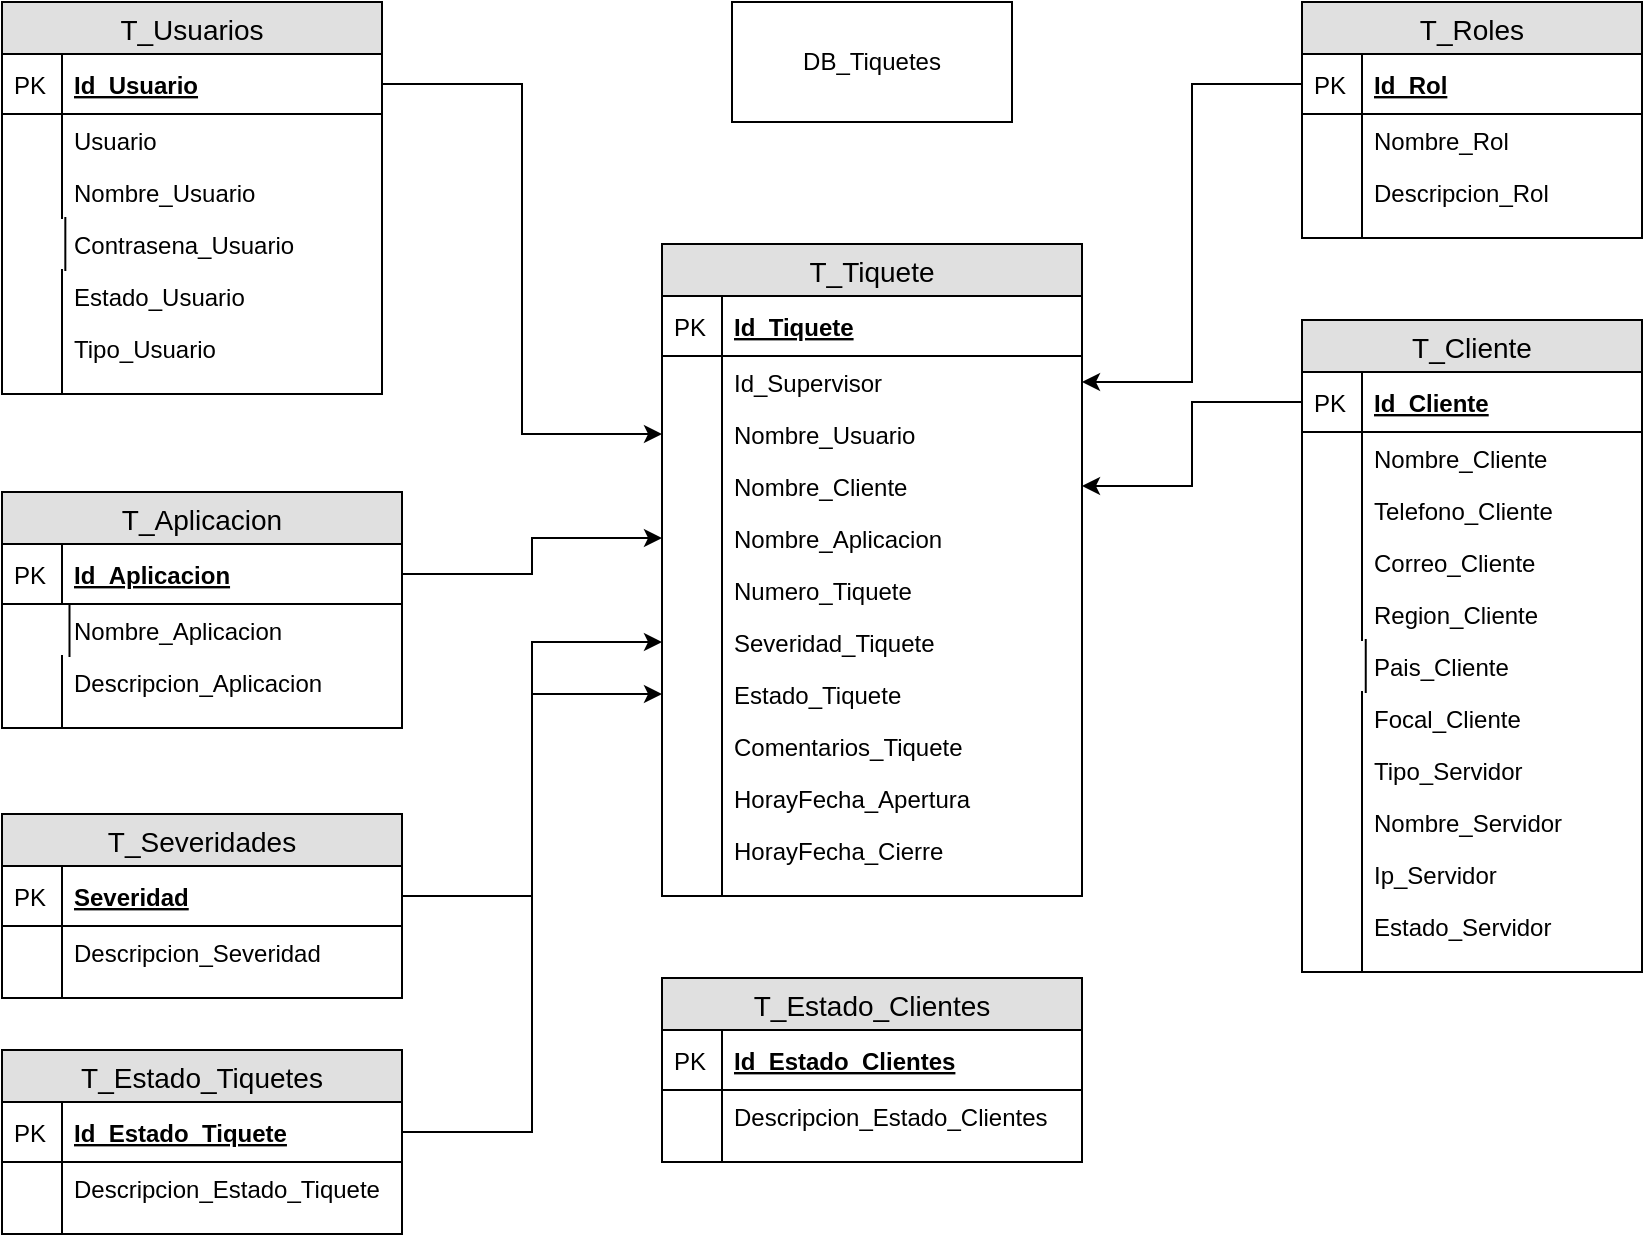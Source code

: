 <mxfile version="10.7.4"><diagram id="U1up9viPn1f1TvRATTNi" name="Page-1"><mxGraphModel dx="1394" dy="771" grid="1" gridSize="10" guides="1" tooltips="1" connect="1" arrows="1" fold="1" page="1" pageScale="1" pageWidth="850" pageHeight="1100" math="0" shadow="0"><root><mxCell id="0"/><mxCell id="1" parent="0"/><mxCell id="sTJfS5xKqbebl_1QavSF-1" value="T_Aplicacion" style="swimlane;fontStyle=0;childLayout=stackLayout;horizontal=1;startSize=26;fillColor=#e0e0e0;horizontalStack=0;resizeParent=1;resizeParentMax=0;resizeLast=0;collapsible=1;marginBottom=0;swimlaneFillColor=#ffffff;align=center;fontSize=14;" vertex="1" parent="1"><mxGeometry x="20" y="284" width="200" height="118" as="geometry"/></mxCell><mxCell id="sTJfS5xKqbebl_1QavSF-2" value="Id_Aplicacion" style="shape=partialRectangle;top=0;left=0;right=0;bottom=1;align=left;verticalAlign=middle;fillColor=none;spacingLeft=34;spacingRight=4;overflow=hidden;rotatable=0;points=[[0,0.5],[1,0.5]];portConstraint=eastwest;dropTarget=0;fontStyle=5;fontSize=12;" vertex="1" parent="sTJfS5xKqbebl_1QavSF-1"><mxGeometry y="26" width="200" height="30" as="geometry"/></mxCell><mxCell id="sTJfS5xKqbebl_1QavSF-3" value="PK" style="shape=partialRectangle;top=0;left=0;bottom=0;fillColor=none;align=left;verticalAlign=middle;spacingLeft=4;spacingRight=4;overflow=hidden;rotatable=0;points=[];portConstraint=eastwest;part=1;fontSize=12;" vertex="1" connectable="0" parent="sTJfS5xKqbebl_1QavSF-2"><mxGeometry width="30" height="30" as="geometry"/></mxCell><mxCell id="sTJfS5xKqbebl_1QavSF-4" value="Nombre_Aplicacion" style="shape=partialRectangle;top=0;left=0;right=0;bottom=0;align=left;verticalAlign=top;fillColor=none;spacingLeft=34;spacingRight=4;overflow=hidden;rotatable=0;points=[[0,0.5],[1,0.5]];portConstraint=eastwest;dropTarget=0;fontSize=12;" vertex="1" parent="sTJfS5xKqbebl_1QavSF-1"><mxGeometry y="56" width="200" height="26" as="geometry"/></mxCell><mxCell id="sTJfS5xKqbebl_1QavSF-5" value="" style="shape=partialRectangle;top=0;left=0;bottom=0;fillColor=none;align=left;verticalAlign=top;spacingLeft=4;spacingRight=4;overflow=hidden;rotatable=0;points=[];portConstraint=eastwest;part=1;fontSize=12;" vertex="1" connectable="0" parent="sTJfS5xKqbebl_1QavSF-4"><mxGeometry width="33.75" height="26" as="geometry"/></mxCell><mxCell id="sTJfS5xKqbebl_1QavSF-6" value="Descripcion_Aplicacion" style="shape=partialRectangle;top=0;left=0;right=0;bottom=0;align=left;verticalAlign=top;fillColor=none;spacingLeft=34;spacingRight=4;overflow=hidden;rotatable=0;points=[[0,0.5],[1,0.5]];portConstraint=eastwest;dropTarget=0;fontSize=12;" vertex="1" parent="sTJfS5xKqbebl_1QavSF-1"><mxGeometry y="82" width="200" height="26" as="geometry"/></mxCell><mxCell id="sTJfS5xKqbebl_1QavSF-7" value="" style="shape=partialRectangle;top=0;left=0;bottom=0;fillColor=none;align=left;verticalAlign=top;spacingLeft=4;spacingRight=4;overflow=hidden;rotatable=0;points=[];portConstraint=eastwest;part=1;fontSize=12;" vertex="1" connectable="0" parent="sTJfS5xKqbebl_1QavSF-6"><mxGeometry width="30" height="26" as="geometry"/></mxCell><mxCell id="sTJfS5xKqbebl_1QavSF-10" value="" style="shape=partialRectangle;top=0;left=0;right=0;bottom=0;align=left;verticalAlign=top;fillColor=none;spacingLeft=34;spacingRight=4;overflow=hidden;rotatable=0;points=[[0,0.5],[1,0.5]];portConstraint=eastwest;dropTarget=0;fontSize=12;" vertex="1" parent="sTJfS5xKqbebl_1QavSF-1"><mxGeometry y="108" width="200" height="10" as="geometry"/></mxCell><mxCell id="sTJfS5xKqbebl_1QavSF-11" value="" style="shape=partialRectangle;top=0;left=0;bottom=0;fillColor=none;align=left;verticalAlign=top;spacingLeft=4;spacingRight=4;overflow=hidden;rotatable=0;points=[];portConstraint=eastwest;part=1;fontSize=12;" vertex="1" connectable="0" parent="sTJfS5xKqbebl_1QavSF-10"><mxGeometry width="30" height="10" as="geometry"/></mxCell><mxCell id="sTJfS5xKqbebl_1QavSF-12" value="T_Cliente" style="swimlane;fontStyle=0;childLayout=stackLayout;horizontal=1;startSize=26;fillColor=#e0e0e0;horizontalStack=0;resizeParent=1;resizeParentMax=0;resizeLast=0;collapsible=1;marginBottom=0;swimlaneFillColor=#ffffff;align=center;fontSize=14;" vertex="1" parent="1"><mxGeometry x="670" y="198" width="170" height="326" as="geometry"/></mxCell><mxCell id="sTJfS5xKqbebl_1QavSF-13" value="Id_Cliente" style="shape=partialRectangle;top=0;left=0;right=0;bottom=1;align=left;verticalAlign=middle;fillColor=none;spacingLeft=34;spacingRight=4;overflow=hidden;rotatable=0;points=[[0,0.5],[1,0.5]];portConstraint=eastwest;dropTarget=0;fontStyle=5;fontSize=12;" vertex="1" parent="sTJfS5xKqbebl_1QavSF-12"><mxGeometry y="26" width="170" height="30" as="geometry"/></mxCell><mxCell id="sTJfS5xKqbebl_1QavSF-14" value="PK" style="shape=partialRectangle;top=0;left=0;bottom=0;fillColor=none;align=left;verticalAlign=middle;spacingLeft=4;spacingRight=4;overflow=hidden;rotatable=0;points=[];portConstraint=eastwest;part=1;fontSize=12;" vertex="1" connectable="0" parent="sTJfS5xKqbebl_1QavSF-13"><mxGeometry width="30" height="30" as="geometry"/></mxCell><mxCell id="sTJfS5xKqbebl_1QavSF-15" value="Nombre_Cliente" style="shape=partialRectangle;top=0;left=0;right=0;bottom=0;align=left;verticalAlign=top;fillColor=none;spacingLeft=34;spacingRight=4;overflow=hidden;rotatable=0;points=[[0,0.5],[1,0.5]];portConstraint=eastwest;dropTarget=0;fontSize=12;" vertex="1" parent="sTJfS5xKqbebl_1QavSF-12"><mxGeometry y="56" width="170" height="26" as="geometry"/></mxCell><mxCell id="sTJfS5xKqbebl_1QavSF-16" value="" style="shape=partialRectangle;top=0;left=0;bottom=0;fillColor=none;align=left;verticalAlign=top;spacingLeft=4;spacingRight=4;overflow=hidden;rotatable=0;points=[];portConstraint=eastwest;part=1;fontSize=12;" vertex="1" connectable="0" parent="sTJfS5xKqbebl_1QavSF-15"><mxGeometry width="30" height="26" as="geometry"/></mxCell><mxCell id="sTJfS5xKqbebl_1QavSF-17" value="Telefono_Cliente" style="shape=partialRectangle;top=0;left=0;right=0;bottom=0;align=left;verticalAlign=top;fillColor=none;spacingLeft=34;spacingRight=4;overflow=hidden;rotatable=0;points=[[0,0.5],[1,0.5]];portConstraint=eastwest;dropTarget=0;fontSize=12;" vertex="1" parent="sTJfS5xKqbebl_1QavSF-12"><mxGeometry y="82" width="170" height="26" as="geometry"/></mxCell><mxCell id="sTJfS5xKqbebl_1QavSF-18" value="" style="shape=partialRectangle;top=0;left=0;bottom=0;fillColor=none;align=left;verticalAlign=top;spacingLeft=4;spacingRight=4;overflow=hidden;rotatable=0;points=[];portConstraint=eastwest;part=1;fontSize=12;" vertex="1" connectable="0" parent="sTJfS5xKqbebl_1QavSF-17"><mxGeometry width="30" height="26" as="geometry"/></mxCell><mxCell id="sTJfS5xKqbebl_1QavSF-19" value="Correo_Cliente" style="shape=partialRectangle;top=0;left=0;right=0;bottom=0;align=left;verticalAlign=top;fillColor=none;spacingLeft=34;spacingRight=4;overflow=hidden;rotatable=0;points=[[0,0.5],[1,0.5]];portConstraint=eastwest;dropTarget=0;fontSize=12;" vertex="1" parent="sTJfS5xKqbebl_1QavSF-12"><mxGeometry y="108" width="170" height="26" as="geometry"/></mxCell><mxCell id="sTJfS5xKqbebl_1QavSF-20" value="" style="shape=partialRectangle;top=0;left=0;bottom=0;fillColor=none;align=left;verticalAlign=top;spacingLeft=4;spacingRight=4;overflow=hidden;rotatable=0;points=[];portConstraint=eastwest;part=1;fontSize=12;" vertex="1" connectable="0" parent="sTJfS5xKqbebl_1QavSF-19"><mxGeometry width="30" height="26" as="geometry"/></mxCell><mxCell id="sTJfS5xKqbebl_1QavSF-24" value="Region_Cliente" style="shape=partialRectangle;top=0;left=0;right=0;bottom=0;align=left;verticalAlign=top;fillColor=none;spacingLeft=34;spacingRight=4;overflow=hidden;rotatable=0;points=[[0,0.5],[1,0.5]];portConstraint=eastwest;dropTarget=0;fontSize=12;" vertex="1" parent="sTJfS5xKqbebl_1QavSF-12"><mxGeometry y="134" width="170" height="26" as="geometry"/></mxCell><mxCell id="sTJfS5xKqbebl_1QavSF-25" value="" style="shape=partialRectangle;top=0;left=0;bottom=0;fillColor=none;align=left;verticalAlign=top;spacingLeft=4;spacingRight=4;overflow=hidden;rotatable=0;points=[];portConstraint=eastwest;part=1;fontSize=12;" vertex="1" connectable="0" parent="sTJfS5xKqbebl_1QavSF-24"><mxGeometry width="30" height="26" as="geometry"/></mxCell><mxCell id="sTJfS5xKqbebl_1QavSF-26" value="Pais_Cliente" style="shape=partialRectangle;top=0;left=0;right=0;bottom=0;align=left;verticalAlign=top;fillColor=none;spacingLeft=34;spacingRight=4;overflow=hidden;rotatable=0;points=[[0,0.5],[1,0.5]];portConstraint=eastwest;dropTarget=0;fontSize=12;" vertex="1" parent="sTJfS5xKqbebl_1QavSF-12"><mxGeometry y="160" width="170" height="26" as="geometry"/></mxCell><mxCell id="sTJfS5xKqbebl_1QavSF-27" value="" style="shape=partialRectangle;top=0;left=0;bottom=0;fillColor=none;align=left;verticalAlign=top;spacingLeft=4;spacingRight=4;overflow=hidden;rotatable=0;points=[];portConstraint=eastwest;part=1;fontSize=12;" vertex="1" connectable="0" parent="sTJfS5xKqbebl_1QavSF-26"><mxGeometry width="31.875" height="26" as="geometry"/></mxCell><mxCell id="sTJfS5xKqbebl_1QavSF-28" value="Focal_Cliente" style="shape=partialRectangle;top=0;left=0;right=0;bottom=0;align=left;verticalAlign=top;fillColor=none;spacingLeft=34;spacingRight=4;overflow=hidden;rotatable=0;points=[[0,0.5],[1,0.5]];portConstraint=eastwest;dropTarget=0;fontSize=12;" vertex="1" parent="sTJfS5xKqbebl_1QavSF-12"><mxGeometry y="186" width="170" height="26" as="geometry"/></mxCell><mxCell id="sTJfS5xKqbebl_1QavSF-29" value="" style="shape=partialRectangle;top=0;left=0;bottom=0;fillColor=none;align=left;verticalAlign=top;spacingLeft=4;spacingRight=4;overflow=hidden;rotatable=0;points=[];portConstraint=eastwest;part=1;fontSize=12;" vertex="1" connectable="0" parent="sTJfS5xKqbebl_1QavSF-28"><mxGeometry width="30" height="26" as="geometry"/></mxCell><mxCell id="sTJfS5xKqbebl_1QavSF-30" value="Tipo_Servidor" style="shape=partialRectangle;top=0;left=0;right=0;bottom=0;align=left;verticalAlign=top;fillColor=none;spacingLeft=34;spacingRight=4;overflow=hidden;rotatable=0;points=[[0,0.5],[1,0.5]];portConstraint=eastwest;dropTarget=0;fontSize=12;" vertex="1" parent="sTJfS5xKqbebl_1QavSF-12"><mxGeometry y="212" width="170" height="26" as="geometry"/></mxCell><mxCell id="sTJfS5xKqbebl_1QavSF-31" value="" style="shape=partialRectangle;top=0;left=0;bottom=0;fillColor=none;align=left;verticalAlign=top;spacingLeft=4;spacingRight=4;overflow=hidden;rotatable=0;points=[];portConstraint=eastwest;part=1;fontSize=12;" vertex="1" connectable="0" parent="sTJfS5xKqbebl_1QavSF-30"><mxGeometry width="30" height="26" as="geometry"/></mxCell><mxCell id="sTJfS5xKqbebl_1QavSF-32" value="Nombre_Servidor" style="shape=partialRectangle;top=0;left=0;right=0;bottom=0;align=left;verticalAlign=top;fillColor=none;spacingLeft=34;spacingRight=4;overflow=hidden;rotatable=0;points=[[0,0.5],[1,0.5]];portConstraint=eastwest;dropTarget=0;fontSize=12;" vertex="1" parent="sTJfS5xKqbebl_1QavSF-12"><mxGeometry y="238" width="170" height="26" as="geometry"/></mxCell><mxCell id="sTJfS5xKqbebl_1QavSF-33" value="" style="shape=partialRectangle;top=0;left=0;bottom=0;fillColor=none;align=left;verticalAlign=top;spacingLeft=4;spacingRight=4;overflow=hidden;rotatable=0;points=[];portConstraint=eastwest;part=1;fontSize=12;" vertex="1" connectable="0" parent="sTJfS5xKqbebl_1QavSF-32"><mxGeometry width="30" height="26" as="geometry"/></mxCell><mxCell id="sTJfS5xKqbebl_1QavSF-34" value="Ip_Servidor" style="shape=partialRectangle;top=0;left=0;right=0;bottom=0;align=left;verticalAlign=top;fillColor=none;spacingLeft=34;spacingRight=4;overflow=hidden;rotatable=0;points=[[0,0.5],[1,0.5]];portConstraint=eastwest;dropTarget=0;fontSize=12;" vertex="1" parent="sTJfS5xKqbebl_1QavSF-12"><mxGeometry y="264" width="170" height="26" as="geometry"/></mxCell><mxCell id="sTJfS5xKqbebl_1QavSF-35" value="" style="shape=partialRectangle;top=0;left=0;bottom=0;fillColor=none;align=left;verticalAlign=top;spacingLeft=4;spacingRight=4;overflow=hidden;rotatable=0;points=[];portConstraint=eastwest;part=1;fontSize=12;" vertex="1" connectable="0" parent="sTJfS5xKqbebl_1QavSF-34"><mxGeometry width="30" height="26" as="geometry"/></mxCell><mxCell id="sTJfS5xKqbebl_1QavSF-36" value="Estado_Servidor" style="shape=partialRectangle;top=0;left=0;right=0;bottom=0;align=left;verticalAlign=top;fillColor=none;spacingLeft=34;spacingRight=4;overflow=hidden;rotatable=0;points=[[0,0.5],[1,0.5]];portConstraint=eastwest;dropTarget=0;fontSize=12;" vertex="1" parent="sTJfS5xKqbebl_1QavSF-12"><mxGeometry y="290" width="170" height="26" as="geometry"/></mxCell><mxCell id="sTJfS5xKqbebl_1QavSF-37" value="" style="shape=partialRectangle;top=0;left=0;bottom=0;fillColor=none;align=left;verticalAlign=top;spacingLeft=4;spacingRight=4;overflow=hidden;rotatable=0;points=[];portConstraint=eastwest;part=1;fontSize=12;" vertex="1" connectable="0" parent="sTJfS5xKqbebl_1QavSF-36"><mxGeometry width="30" height="26" as="geometry"/></mxCell><mxCell id="sTJfS5xKqbebl_1QavSF-21" value="" style="shape=partialRectangle;top=0;left=0;right=0;bottom=0;align=left;verticalAlign=top;fillColor=none;spacingLeft=34;spacingRight=4;overflow=hidden;rotatable=0;points=[[0,0.5],[1,0.5]];portConstraint=eastwest;dropTarget=0;fontSize=12;" vertex="1" parent="sTJfS5xKqbebl_1QavSF-12"><mxGeometry y="316" width="170" height="10" as="geometry"/></mxCell><mxCell id="sTJfS5xKqbebl_1QavSF-22" value="" style="shape=partialRectangle;top=0;left=0;bottom=0;fillColor=none;align=left;verticalAlign=top;spacingLeft=4;spacingRight=4;overflow=hidden;rotatable=0;points=[];portConstraint=eastwest;part=1;fontSize=12;" vertex="1" connectable="0" parent="sTJfS5xKqbebl_1QavSF-21"><mxGeometry width="30" height="10" as="geometry"/></mxCell><mxCell id="sTJfS5xKqbebl_1QavSF-38" value="T_Estado_Tiquetes" style="swimlane;fontStyle=0;childLayout=stackLayout;horizontal=1;startSize=26;fillColor=#e0e0e0;horizontalStack=0;resizeParent=1;resizeParentMax=0;resizeLast=0;collapsible=1;marginBottom=0;swimlaneFillColor=#ffffff;align=center;fontSize=14;" vertex="1" parent="1"><mxGeometry x="20" y="563" width="200" height="92" as="geometry"/></mxCell><mxCell id="sTJfS5xKqbebl_1QavSF-39" value="Id_Estado_Tiquete" style="shape=partialRectangle;top=0;left=0;right=0;bottom=1;align=left;verticalAlign=middle;fillColor=none;spacingLeft=34;spacingRight=4;overflow=hidden;rotatable=0;points=[[0,0.5],[1,0.5]];portConstraint=eastwest;dropTarget=0;fontStyle=5;fontSize=12;" vertex="1" parent="sTJfS5xKqbebl_1QavSF-38"><mxGeometry y="26" width="200" height="30" as="geometry"/></mxCell><mxCell id="sTJfS5xKqbebl_1QavSF-40" value="PK" style="shape=partialRectangle;top=0;left=0;bottom=0;fillColor=none;align=left;verticalAlign=middle;spacingLeft=4;spacingRight=4;overflow=hidden;rotatable=0;points=[];portConstraint=eastwest;part=1;fontSize=12;" vertex="1" connectable="0" parent="sTJfS5xKqbebl_1QavSF-39"><mxGeometry width="30" height="30" as="geometry"/></mxCell><mxCell id="sTJfS5xKqbebl_1QavSF-41" value="Descripcion_Estado_Tiquete" style="shape=partialRectangle;top=0;left=0;right=0;bottom=0;align=left;verticalAlign=top;fillColor=none;spacingLeft=34;spacingRight=4;overflow=hidden;rotatable=0;points=[[0,0.5],[1,0.5]];portConstraint=eastwest;dropTarget=0;fontSize=12;" vertex="1" parent="sTJfS5xKqbebl_1QavSF-38"><mxGeometry y="56" width="200" height="26" as="geometry"/></mxCell><mxCell id="sTJfS5xKqbebl_1QavSF-42" value="" style="shape=partialRectangle;top=0;left=0;bottom=0;fillColor=none;align=left;verticalAlign=top;spacingLeft=4;spacingRight=4;overflow=hidden;rotatable=0;points=[];portConstraint=eastwest;part=1;fontSize=12;" vertex="1" connectable="0" parent="sTJfS5xKqbebl_1QavSF-41"><mxGeometry width="30" height="26" as="geometry"/></mxCell><mxCell id="sTJfS5xKqbebl_1QavSF-47" value="" style="shape=partialRectangle;top=0;left=0;right=0;bottom=0;align=left;verticalAlign=top;fillColor=none;spacingLeft=34;spacingRight=4;overflow=hidden;rotatable=0;points=[[0,0.5],[1,0.5]];portConstraint=eastwest;dropTarget=0;fontSize=12;" vertex="1" parent="sTJfS5xKqbebl_1QavSF-38"><mxGeometry y="82" width="200" height="10" as="geometry"/></mxCell><mxCell id="sTJfS5xKqbebl_1QavSF-48" value="" style="shape=partialRectangle;top=0;left=0;bottom=0;fillColor=none;align=left;verticalAlign=top;spacingLeft=4;spacingRight=4;overflow=hidden;rotatable=0;points=[];portConstraint=eastwest;part=1;fontSize=12;" vertex="1" connectable="0" parent="sTJfS5xKqbebl_1QavSF-47"><mxGeometry width="30" height="10" as="geometry"/></mxCell><mxCell id="sTJfS5xKqbebl_1QavSF-49" value="T_Estado_Clientes" style="swimlane;fontStyle=0;childLayout=stackLayout;horizontal=1;startSize=26;fillColor=#e0e0e0;horizontalStack=0;resizeParent=1;resizeParentMax=0;resizeLast=0;collapsible=1;marginBottom=0;swimlaneFillColor=#ffffff;align=center;fontSize=14;" vertex="1" parent="1"><mxGeometry x="350" y="527" width="210" height="92" as="geometry"/></mxCell><mxCell id="sTJfS5xKqbebl_1QavSF-50" value="Id_Estado_Clientes" style="shape=partialRectangle;top=0;left=0;right=0;bottom=1;align=left;verticalAlign=middle;fillColor=none;spacingLeft=34;spacingRight=4;overflow=hidden;rotatable=0;points=[[0,0.5],[1,0.5]];portConstraint=eastwest;dropTarget=0;fontStyle=5;fontSize=12;" vertex="1" parent="sTJfS5xKqbebl_1QavSF-49"><mxGeometry y="26" width="210" height="30" as="geometry"/></mxCell><mxCell id="sTJfS5xKqbebl_1QavSF-51" value="PK" style="shape=partialRectangle;top=0;left=0;bottom=0;fillColor=none;align=left;verticalAlign=middle;spacingLeft=4;spacingRight=4;overflow=hidden;rotatable=0;points=[];portConstraint=eastwest;part=1;fontSize=12;" vertex="1" connectable="0" parent="sTJfS5xKqbebl_1QavSF-50"><mxGeometry width="30" height="30" as="geometry"/></mxCell><mxCell id="sTJfS5xKqbebl_1QavSF-52" value="Descripcion_Estado_Clientes" style="shape=partialRectangle;top=0;left=0;right=0;bottom=0;align=left;verticalAlign=top;fillColor=none;spacingLeft=34;spacingRight=4;overflow=hidden;rotatable=0;points=[[0,0.5],[1,0.5]];portConstraint=eastwest;dropTarget=0;fontSize=12;" vertex="1" parent="sTJfS5xKqbebl_1QavSF-49"><mxGeometry y="56" width="210" height="26" as="geometry"/></mxCell><mxCell id="sTJfS5xKqbebl_1QavSF-53" value="" style="shape=partialRectangle;top=0;left=0;bottom=0;fillColor=none;align=left;verticalAlign=top;spacingLeft=4;spacingRight=4;overflow=hidden;rotatable=0;points=[];portConstraint=eastwest;part=1;fontSize=12;" vertex="1" connectable="0" parent="sTJfS5xKqbebl_1QavSF-52"><mxGeometry width="30" height="26" as="geometry"/></mxCell><mxCell id="sTJfS5xKqbebl_1QavSF-58" value="" style="shape=partialRectangle;top=0;left=0;right=0;bottom=0;align=left;verticalAlign=top;fillColor=none;spacingLeft=34;spacingRight=4;overflow=hidden;rotatable=0;points=[[0,0.5],[1,0.5]];portConstraint=eastwest;dropTarget=0;fontSize=12;" vertex="1" parent="sTJfS5xKqbebl_1QavSF-49"><mxGeometry y="82" width="210" height="10" as="geometry"/></mxCell><mxCell id="sTJfS5xKqbebl_1QavSF-59" value="" style="shape=partialRectangle;top=0;left=0;bottom=0;fillColor=none;align=left;verticalAlign=top;spacingLeft=4;spacingRight=4;overflow=hidden;rotatable=0;points=[];portConstraint=eastwest;part=1;fontSize=12;" vertex="1" connectable="0" parent="sTJfS5xKqbebl_1QavSF-58"><mxGeometry width="30" height="10" as="geometry"/></mxCell><mxCell id="sTJfS5xKqbebl_1QavSF-60" value="T_Roles" style="swimlane;fontStyle=0;childLayout=stackLayout;horizontal=1;startSize=26;fillColor=#e0e0e0;horizontalStack=0;resizeParent=1;resizeParentMax=0;resizeLast=0;collapsible=1;marginBottom=0;swimlaneFillColor=#ffffff;align=center;fontSize=14;" vertex="1" parent="1"><mxGeometry x="670" y="39" width="170" height="118" as="geometry"/></mxCell><mxCell id="sTJfS5xKqbebl_1QavSF-61" value="Id_Rol" style="shape=partialRectangle;top=0;left=0;right=0;bottom=1;align=left;verticalAlign=middle;fillColor=none;spacingLeft=34;spacingRight=4;overflow=hidden;rotatable=0;points=[[0,0.5],[1,0.5]];portConstraint=eastwest;dropTarget=0;fontStyle=5;fontSize=12;" vertex="1" parent="sTJfS5xKqbebl_1QavSF-60"><mxGeometry y="26" width="170" height="30" as="geometry"/></mxCell><mxCell id="sTJfS5xKqbebl_1QavSF-62" value="PK" style="shape=partialRectangle;top=0;left=0;bottom=0;fillColor=none;align=left;verticalAlign=middle;spacingLeft=4;spacingRight=4;overflow=hidden;rotatable=0;points=[];portConstraint=eastwest;part=1;fontSize=12;" vertex="1" connectable="0" parent="sTJfS5xKqbebl_1QavSF-61"><mxGeometry width="30" height="30" as="geometry"/></mxCell><mxCell id="sTJfS5xKqbebl_1QavSF-63" value="Nombre_Rol" style="shape=partialRectangle;top=0;left=0;right=0;bottom=0;align=left;verticalAlign=top;fillColor=none;spacingLeft=34;spacingRight=4;overflow=hidden;rotatable=0;points=[[0,0.5],[1,0.5]];portConstraint=eastwest;dropTarget=0;fontSize=12;" vertex="1" parent="sTJfS5xKqbebl_1QavSF-60"><mxGeometry y="56" width="170" height="26" as="geometry"/></mxCell><mxCell id="sTJfS5xKqbebl_1QavSF-64" value="" style="shape=partialRectangle;top=0;left=0;bottom=0;fillColor=none;align=left;verticalAlign=top;spacingLeft=4;spacingRight=4;overflow=hidden;rotatable=0;points=[];portConstraint=eastwest;part=1;fontSize=12;" vertex="1" connectable="0" parent="sTJfS5xKqbebl_1QavSF-63"><mxGeometry width="30" height="26" as="geometry"/></mxCell><mxCell id="sTJfS5xKqbebl_1QavSF-65" value="Descripcion_Rol" style="shape=partialRectangle;top=0;left=0;right=0;bottom=0;align=left;verticalAlign=top;fillColor=none;spacingLeft=34;spacingRight=4;overflow=hidden;rotatable=0;points=[[0,0.5],[1,0.5]];portConstraint=eastwest;dropTarget=0;fontSize=12;" vertex="1" parent="sTJfS5xKqbebl_1QavSF-60"><mxGeometry y="82" width="170" height="26" as="geometry"/></mxCell><mxCell id="sTJfS5xKqbebl_1QavSF-66" value="" style="shape=partialRectangle;top=0;left=0;bottom=0;fillColor=none;align=left;verticalAlign=top;spacingLeft=4;spacingRight=4;overflow=hidden;rotatable=0;points=[];portConstraint=eastwest;part=1;fontSize=12;" vertex="1" connectable="0" parent="sTJfS5xKqbebl_1QavSF-65"><mxGeometry width="30" height="26" as="geometry"/></mxCell><mxCell id="sTJfS5xKqbebl_1QavSF-69" value="" style="shape=partialRectangle;top=0;left=0;right=0;bottom=0;align=left;verticalAlign=top;fillColor=none;spacingLeft=34;spacingRight=4;overflow=hidden;rotatable=0;points=[[0,0.5],[1,0.5]];portConstraint=eastwest;dropTarget=0;fontSize=12;" vertex="1" parent="sTJfS5xKqbebl_1QavSF-60"><mxGeometry y="108" width="170" height="10" as="geometry"/></mxCell><mxCell id="sTJfS5xKqbebl_1QavSF-70" value="" style="shape=partialRectangle;top=0;left=0;bottom=0;fillColor=none;align=left;verticalAlign=top;spacingLeft=4;spacingRight=4;overflow=hidden;rotatable=0;points=[];portConstraint=eastwest;part=1;fontSize=12;" vertex="1" connectable="0" parent="sTJfS5xKqbebl_1QavSF-69"><mxGeometry width="30" height="10" as="geometry"/></mxCell><mxCell id="sTJfS5xKqbebl_1QavSF-71" value="T_Severidades" style="swimlane;fontStyle=0;childLayout=stackLayout;horizontal=1;startSize=26;fillColor=#e0e0e0;horizontalStack=0;resizeParent=1;resizeParentMax=0;resizeLast=0;collapsible=1;marginBottom=0;swimlaneFillColor=#ffffff;align=center;fontSize=14;" vertex="1" parent="1"><mxGeometry x="20" y="445" width="200" height="92" as="geometry"/></mxCell><mxCell id="sTJfS5xKqbebl_1QavSF-72" value="Severidad" style="shape=partialRectangle;top=0;left=0;right=0;bottom=1;align=left;verticalAlign=middle;fillColor=none;spacingLeft=34;spacingRight=4;overflow=hidden;rotatable=0;points=[[0,0.5],[1,0.5]];portConstraint=eastwest;dropTarget=0;fontStyle=5;fontSize=12;" vertex="1" parent="sTJfS5xKqbebl_1QavSF-71"><mxGeometry y="26" width="200" height="30" as="geometry"/></mxCell><mxCell id="sTJfS5xKqbebl_1QavSF-73" value="PK" style="shape=partialRectangle;top=0;left=0;bottom=0;fillColor=none;align=left;verticalAlign=middle;spacingLeft=4;spacingRight=4;overflow=hidden;rotatable=0;points=[];portConstraint=eastwest;part=1;fontSize=12;" vertex="1" connectable="0" parent="sTJfS5xKqbebl_1QavSF-72"><mxGeometry width="30" height="30" as="geometry"/></mxCell><mxCell id="sTJfS5xKqbebl_1QavSF-74" value="Descripcion_Severidad" style="shape=partialRectangle;top=0;left=0;right=0;bottom=0;align=left;verticalAlign=top;fillColor=none;spacingLeft=34;spacingRight=4;overflow=hidden;rotatable=0;points=[[0,0.5],[1,0.5]];portConstraint=eastwest;dropTarget=0;fontSize=12;" vertex="1" parent="sTJfS5xKqbebl_1QavSF-71"><mxGeometry y="56" width="200" height="26" as="geometry"/></mxCell><mxCell id="sTJfS5xKqbebl_1QavSF-75" value="" style="shape=partialRectangle;top=0;left=0;bottom=0;fillColor=none;align=left;verticalAlign=top;spacingLeft=4;spacingRight=4;overflow=hidden;rotatable=0;points=[];portConstraint=eastwest;part=1;fontSize=12;" vertex="1" connectable="0" parent="sTJfS5xKqbebl_1QavSF-74"><mxGeometry width="30" height="26" as="geometry"/></mxCell><mxCell id="sTJfS5xKqbebl_1QavSF-80" value="" style="shape=partialRectangle;top=0;left=0;right=0;bottom=0;align=left;verticalAlign=top;fillColor=none;spacingLeft=34;spacingRight=4;overflow=hidden;rotatable=0;points=[[0,0.5],[1,0.5]];portConstraint=eastwest;dropTarget=0;fontSize=12;" vertex="1" parent="sTJfS5xKqbebl_1QavSF-71"><mxGeometry y="82" width="200" height="10" as="geometry"/></mxCell><mxCell id="sTJfS5xKqbebl_1QavSF-81" value="" style="shape=partialRectangle;top=0;left=0;bottom=0;fillColor=none;align=left;verticalAlign=top;spacingLeft=4;spacingRight=4;overflow=hidden;rotatable=0;points=[];portConstraint=eastwest;part=1;fontSize=12;" vertex="1" connectable="0" parent="sTJfS5xKqbebl_1QavSF-80"><mxGeometry width="30" height="10" as="geometry"/></mxCell><mxCell id="sTJfS5xKqbebl_1QavSF-82" value="T_Usuarios" style="swimlane;fontStyle=0;childLayout=stackLayout;horizontal=1;startSize=26;fillColor=#e0e0e0;horizontalStack=0;resizeParent=1;resizeParentMax=0;resizeLast=0;collapsible=1;marginBottom=0;swimlaneFillColor=#ffffff;align=center;fontSize=14;" vertex="1" parent="1"><mxGeometry x="20" y="39" width="190" height="196" as="geometry"/></mxCell><mxCell id="sTJfS5xKqbebl_1QavSF-83" value="Id_Usuario" style="shape=partialRectangle;top=0;left=0;right=0;bottom=1;align=left;verticalAlign=middle;fillColor=none;spacingLeft=34;spacingRight=4;overflow=hidden;rotatable=0;points=[[0,0.5],[1,0.5]];portConstraint=eastwest;dropTarget=0;fontStyle=5;fontSize=12;" vertex="1" parent="sTJfS5xKqbebl_1QavSF-82"><mxGeometry y="26" width="190" height="30" as="geometry"/></mxCell><mxCell id="sTJfS5xKqbebl_1QavSF-84" value="PK" style="shape=partialRectangle;top=0;left=0;bottom=0;fillColor=none;align=left;verticalAlign=middle;spacingLeft=4;spacingRight=4;overflow=hidden;rotatable=0;points=[];portConstraint=eastwest;part=1;fontSize=12;" vertex="1" connectable="0" parent="sTJfS5xKqbebl_1QavSF-83"><mxGeometry width="30" height="30" as="geometry"/></mxCell><mxCell id="sTJfS5xKqbebl_1QavSF-85" value="Usuario" style="shape=partialRectangle;top=0;left=0;right=0;bottom=0;align=left;verticalAlign=top;fillColor=none;spacingLeft=34;spacingRight=4;overflow=hidden;rotatable=0;points=[[0,0.5],[1,0.5]];portConstraint=eastwest;dropTarget=0;fontSize=12;" vertex="1" parent="sTJfS5xKqbebl_1QavSF-82"><mxGeometry y="56" width="190" height="26" as="geometry"/></mxCell><mxCell id="sTJfS5xKqbebl_1QavSF-86" value="" style="shape=partialRectangle;top=0;left=0;bottom=0;fillColor=none;align=left;verticalAlign=top;spacingLeft=4;spacingRight=4;overflow=hidden;rotatable=0;points=[];portConstraint=eastwest;part=1;fontSize=12;" vertex="1" connectable="0" parent="sTJfS5xKqbebl_1QavSF-85"><mxGeometry width="30" height="26" as="geometry"/></mxCell><mxCell id="sTJfS5xKqbebl_1QavSF-87" value="Nombre_Usuario" style="shape=partialRectangle;top=0;left=0;right=0;bottom=0;align=left;verticalAlign=top;fillColor=none;spacingLeft=34;spacingRight=4;overflow=hidden;rotatable=0;points=[[0,0.5],[1,0.5]];portConstraint=eastwest;dropTarget=0;fontSize=12;" vertex="1" parent="sTJfS5xKqbebl_1QavSF-82"><mxGeometry y="82" width="190" height="26" as="geometry"/></mxCell><mxCell id="sTJfS5xKqbebl_1QavSF-88" value="" style="shape=partialRectangle;top=0;left=0;bottom=0;fillColor=none;align=left;verticalAlign=top;spacingLeft=4;spacingRight=4;overflow=hidden;rotatable=0;points=[];portConstraint=eastwest;part=1;fontSize=12;" vertex="1" connectable="0" parent="sTJfS5xKqbebl_1QavSF-87"><mxGeometry width="30" height="26" as="geometry"/></mxCell><mxCell id="sTJfS5xKqbebl_1QavSF-89" value="Contrasena_Usuario" style="shape=partialRectangle;top=0;left=0;right=0;bottom=0;align=left;verticalAlign=top;fillColor=none;spacingLeft=34;spacingRight=4;overflow=hidden;rotatable=0;points=[[0,0.5],[1,0.5]];portConstraint=eastwest;dropTarget=0;fontSize=12;" vertex="1" parent="sTJfS5xKqbebl_1QavSF-82"><mxGeometry y="108" width="190" height="26" as="geometry"/></mxCell><mxCell id="sTJfS5xKqbebl_1QavSF-90" value="" style="shape=partialRectangle;top=0;left=0;bottom=0;fillColor=none;align=left;verticalAlign=top;spacingLeft=4;spacingRight=4;overflow=hidden;rotatable=0;points=[];portConstraint=eastwest;part=1;fontSize=12;" vertex="1" connectable="0" parent="sTJfS5xKqbebl_1QavSF-89"><mxGeometry width="31.667" height="26" as="geometry"/></mxCell><mxCell id="sTJfS5xKqbebl_1QavSF-93" value="Estado_Usuario" style="shape=partialRectangle;top=0;left=0;right=0;bottom=0;align=left;verticalAlign=top;fillColor=none;spacingLeft=34;spacingRight=4;overflow=hidden;rotatable=0;points=[[0,0.5],[1,0.5]];portConstraint=eastwest;dropTarget=0;fontSize=12;" vertex="1" parent="sTJfS5xKqbebl_1QavSF-82"><mxGeometry y="134" width="190" height="26" as="geometry"/></mxCell><mxCell id="sTJfS5xKqbebl_1QavSF-94" value="" style="shape=partialRectangle;top=0;left=0;bottom=0;fillColor=none;align=left;verticalAlign=top;spacingLeft=4;spacingRight=4;overflow=hidden;rotatable=0;points=[];portConstraint=eastwest;part=1;fontSize=12;" vertex="1" connectable="0" parent="sTJfS5xKqbebl_1QavSF-93"><mxGeometry width="30" height="26" as="geometry"/></mxCell><mxCell id="sTJfS5xKqbebl_1QavSF-95" value="Tipo_Usuario" style="shape=partialRectangle;top=0;left=0;right=0;bottom=0;align=left;verticalAlign=top;fillColor=none;spacingLeft=34;spacingRight=4;overflow=hidden;rotatable=0;points=[[0,0.5],[1,0.5]];portConstraint=eastwest;dropTarget=0;fontSize=12;" vertex="1" parent="sTJfS5xKqbebl_1QavSF-82"><mxGeometry y="160" width="190" height="26" as="geometry"/></mxCell><mxCell id="sTJfS5xKqbebl_1QavSF-96" value="" style="shape=partialRectangle;top=0;left=0;bottom=0;fillColor=none;align=left;verticalAlign=top;spacingLeft=4;spacingRight=4;overflow=hidden;rotatable=0;points=[];portConstraint=eastwest;part=1;fontSize=12;" vertex="1" connectable="0" parent="sTJfS5xKqbebl_1QavSF-95"><mxGeometry width="30" height="26" as="geometry"/></mxCell><mxCell id="sTJfS5xKqbebl_1QavSF-91" value="" style="shape=partialRectangle;top=0;left=0;right=0;bottom=0;align=left;verticalAlign=top;fillColor=none;spacingLeft=34;spacingRight=4;overflow=hidden;rotatable=0;points=[[0,0.5],[1,0.5]];portConstraint=eastwest;dropTarget=0;fontSize=12;" vertex="1" parent="sTJfS5xKqbebl_1QavSF-82"><mxGeometry y="186" width="190" height="10" as="geometry"/></mxCell><mxCell id="sTJfS5xKqbebl_1QavSF-92" value="" style="shape=partialRectangle;top=0;left=0;bottom=0;fillColor=none;align=left;verticalAlign=top;spacingLeft=4;spacingRight=4;overflow=hidden;rotatable=0;points=[];portConstraint=eastwest;part=1;fontSize=12;" vertex="1" connectable="0" parent="sTJfS5xKqbebl_1QavSF-91"><mxGeometry width="30" height="10" as="geometry"/></mxCell><mxCell id="sTJfS5xKqbebl_1QavSF-97" value="T_Tiquete" style="swimlane;fontStyle=0;childLayout=stackLayout;horizontal=1;startSize=26;fillColor=#e0e0e0;horizontalStack=0;resizeParent=1;resizeParentMax=0;resizeLast=0;collapsible=1;marginBottom=0;swimlaneFillColor=#ffffff;align=center;fontSize=14;" vertex="1" parent="1"><mxGeometry x="350" y="160" width="210" height="326" as="geometry"/></mxCell><mxCell id="sTJfS5xKqbebl_1QavSF-98" value="Id_Tiquete" style="shape=partialRectangle;top=0;left=0;right=0;bottom=1;align=left;verticalAlign=middle;fillColor=none;spacingLeft=34;spacingRight=4;overflow=hidden;rotatable=0;points=[[0,0.5],[1,0.5]];portConstraint=eastwest;dropTarget=0;fontStyle=5;fontSize=12;" vertex="1" parent="sTJfS5xKqbebl_1QavSF-97"><mxGeometry y="26" width="210" height="30" as="geometry"/></mxCell><mxCell id="sTJfS5xKqbebl_1QavSF-99" value="PK" style="shape=partialRectangle;top=0;left=0;bottom=0;fillColor=none;align=left;verticalAlign=middle;spacingLeft=4;spacingRight=4;overflow=hidden;rotatable=0;points=[];portConstraint=eastwest;part=1;fontSize=12;" vertex="1" connectable="0" parent="sTJfS5xKqbebl_1QavSF-98"><mxGeometry width="30" height="30" as="geometry"/></mxCell><mxCell id="sTJfS5xKqbebl_1QavSF-100" value="Id_Supervisor" style="shape=partialRectangle;top=0;left=0;right=0;bottom=0;align=left;verticalAlign=top;fillColor=none;spacingLeft=34;spacingRight=4;overflow=hidden;rotatable=0;points=[[0,0.5],[1,0.5]];portConstraint=eastwest;dropTarget=0;fontSize=12;" vertex="1" parent="sTJfS5xKqbebl_1QavSF-97"><mxGeometry y="56" width="210" height="26" as="geometry"/></mxCell><mxCell id="sTJfS5xKqbebl_1QavSF-101" value="" style="shape=partialRectangle;top=0;left=0;bottom=0;fillColor=none;align=left;verticalAlign=top;spacingLeft=4;spacingRight=4;overflow=hidden;rotatable=0;points=[];portConstraint=eastwest;part=1;fontSize=12;" vertex="1" connectable="0" parent="sTJfS5xKqbebl_1QavSF-100"><mxGeometry width="30" height="26" as="geometry"/></mxCell><mxCell id="sTJfS5xKqbebl_1QavSF-102" value="Nombre_Usuario" style="shape=partialRectangle;top=0;left=0;right=0;bottom=0;align=left;verticalAlign=top;fillColor=none;spacingLeft=34;spacingRight=4;overflow=hidden;rotatable=0;points=[[0,0.5],[1,0.5]];portConstraint=eastwest;dropTarget=0;fontSize=12;" vertex="1" parent="sTJfS5xKqbebl_1QavSF-97"><mxGeometry y="82" width="210" height="26" as="geometry"/></mxCell><mxCell id="sTJfS5xKqbebl_1QavSF-103" value="" style="shape=partialRectangle;top=0;left=0;bottom=0;fillColor=none;align=left;verticalAlign=top;spacingLeft=4;spacingRight=4;overflow=hidden;rotatable=0;points=[];portConstraint=eastwest;part=1;fontSize=12;" vertex="1" connectable="0" parent="sTJfS5xKqbebl_1QavSF-102"><mxGeometry width="30" height="26" as="geometry"/></mxCell><mxCell id="sTJfS5xKqbebl_1QavSF-104" value="Nombre_Cliente" style="shape=partialRectangle;top=0;left=0;right=0;bottom=0;align=left;verticalAlign=top;fillColor=none;spacingLeft=34;spacingRight=4;overflow=hidden;rotatable=0;points=[[0,0.5],[1,0.5]];portConstraint=eastwest;dropTarget=0;fontSize=12;" vertex="1" parent="sTJfS5xKqbebl_1QavSF-97"><mxGeometry y="108" width="210" height="26" as="geometry"/></mxCell><mxCell id="sTJfS5xKqbebl_1QavSF-105" value="" style="shape=partialRectangle;top=0;left=0;bottom=0;fillColor=none;align=left;verticalAlign=top;spacingLeft=4;spacingRight=4;overflow=hidden;rotatable=0;points=[];portConstraint=eastwest;part=1;fontSize=12;" vertex="1" connectable="0" parent="sTJfS5xKqbebl_1QavSF-104"><mxGeometry width="30" height="26" as="geometry"/></mxCell><mxCell id="sTJfS5xKqbebl_1QavSF-108" value="Nombre_Aplicacion" style="shape=partialRectangle;top=0;left=0;right=0;bottom=0;align=left;verticalAlign=top;fillColor=none;spacingLeft=34;spacingRight=4;overflow=hidden;rotatable=0;points=[[0,0.5],[1,0.5]];portConstraint=eastwest;dropTarget=0;fontSize=12;" vertex="1" parent="sTJfS5xKqbebl_1QavSF-97"><mxGeometry y="134" width="210" height="26" as="geometry"/></mxCell><mxCell id="sTJfS5xKqbebl_1QavSF-109" value="" style="shape=partialRectangle;top=0;left=0;bottom=0;fillColor=none;align=left;verticalAlign=top;spacingLeft=4;spacingRight=4;overflow=hidden;rotatable=0;points=[];portConstraint=eastwest;part=1;fontSize=12;" vertex="1" connectable="0" parent="sTJfS5xKqbebl_1QavSF-108"><mxGeometry width="30" height="26" as="geometry"/></mxCell><mxCell id="sTJfS5xKqbebl_1QavSF-110" value="Numero_Tiquete" style="shape=partialRectangle;top=0;left=0;right=0;bottom=0;align=left;verticalAlign=top;fillColor=none;spacingLeft=34;spacingRight=4;overflow=hidden;rotatable=0;points=[[0,0.5],[1,0.5]];portConstraint=eastwest;dropTarget=0;fontSize=12;" vertex="1" parent="sTJfS5xKqbebl_1QavSF-97"><mxGeometry y="160" width="210" height="26" as="geometry"/></mxCell><mxCell id="sTJfS5xKqbebl_1QavSF-111" value="" style="shape=partialRectangle;top=0;left=0;bottom=0;fillColor=none;align=left;verticalAlign=top;spacingLeft=4;spacingRight=4;overflow=hidden;rotatable=0;points=[];portConstraint=eastwest;part=1;fontSize=12;" vertex="1" connectable="0" parent="sTJfS5xKqbebl_1QavSF-110"><mxGeometry width="30" height="26" as="geometry"/></mxCell><mxCell id="sTJfS5xKqbebl_1QavSF-112" value="Severidad_Tiquete" style="shape=partialRectangle;top=0;left=0;right=0;bottom=0;align=left;verticalAlign=top;fillColor=none;spacingLeft=34;spacingRight=4;overflow=hidden;rotatable=0;points=[[0,0.5],[1,0.5]];portConstraint=eastwest;dropTarget=0;fontSize=12;" vertex="1" parent="sTJfS5xKqbebl_1QavSF-97"><mxGeometry y="186" width="210" height="26" as="geometry"/></mxCell><mxCell id="sTJfS5xKqbebl_1QavSF-113" value="" style="shape=partialRectangle;top=0;left=0;bottom=0;fillColor=none;align=left;verticalAlign=top;spacingLeft=4;spacingRight=4;overflow=hidden;rotatable=0;points=[];portConstraint=eastwest;part=1;fontSize=12;" vertex="1" connectable="0" parent="sTJfS5xKqbebl_1QavSF-112"><mxGeometry width="30" height="26" as="geometry"/></mxCell><mxCell id="sTJfS5xKqbebl_1QavSF-118" value="Estado_Tiquete" style="shape=partialRectangle;top=0;left=0;right=0;bottom=0;align=left;verticalAlign=top;fillColor=none;spacingLeft=34;spacingRight=4;overflow=hidden;rotatable=0;points=[[0,0.5],[1,0.5]];portConstraint=eastwest;dropTarget=0;fontSize=12;" vertex="1" parent="sTJfS5xKqbebl_1QavSF-97"><mxGeometry y="212" width="210" height="26" as="geometry"/></mxCell><mxCell id="sTJfS5xKqbebl_1QavSF-119" value="" style="shape=partialRectangle;top=0;left=0;bottom=0;fillColor=none;align=left;verticalAlign=top;spacingLeft=4;spacingRight=4;overflow=hidden;rotatable=0;points=[];portConstraint=eastwest;part=1;fontSize=12;" vertex="1" connectable="0" parent="sTJfS5xKqbebl_1QavSF-118"><mxGeometry width="30" height="26" as="geometry"/></mxCell><mxCell id="sTJfS5xKqbebl_1QavSF-114" value="Comentarios_Tiquete" style="shape=partialRectangle;top=0;left=0;right=0;bottom=0;align=left;verticalAlign=top;fillColor=none;spacingLeft=34;spacingRight=4;overflow=hidden;rotatable=0;points=[[0,0.5],[1,0.5]];portConstraint=eastwest;dropTarget=0;fontSize=12;" vertex="1" parent="sTJfS5xKqbebl_1QavSF-97"><mxGeometry y="238" width="210" height="26" as="geometry"/></mxCell><mxCell id="sTJfS5xKqbebl_1QavSF-115" value="" style="shape=partialRectangle;top=0;left=0;bottom=0;fillColor=none;align=left;verticalAlign=top;spacingLeft=4;spacingRight=4;overflow=hidden;rotatable=0;points=[];portConstraint=eastwest;part=1;fontSize=12;" vertex="1" connectable="0" parent="sTJfS5xKqbebl_1QavSF-114"><mxGeometry width="30" height="26" as="geometry"/></mxCell><mxCell id="sTJfS5xKqbebl_1QavSF-120" value="HorayFecha_Apertura" style="shape=partialRectangle;top=0;left=0;right=0;bottom=0;align=left;verticalAlign=top;fillColor=none;spacingLeft=34;spacingRight=4;overflow=hidden;rotatable=0;points=[[0,0.5],[1,0.5]];portConstraint=eastwest;dropTarget=0;fontSize=12;" vertex="1" parent="sTJfS5xKqbebl_1QavSF-97"><mxGeometry y="264" width="210" height="26" as="geometry"/></mxCell><mxCell id="sTJfS5xKqbebl_1QavSF-121" value="" style="shape=partialRectangle;top=0;left=0;bottom=0;fillColor=none;align=left;verticalAlign=top;spacingLeft=4;spacingRight=4;overflow=hidden;rotatable=0;points=[];portConstraint=eastwest;part=1;fontSize=12;" vertex="1" connectable="0" parent="sTJfS5xKqbebl_1QavSF-120"><mxGeometry width="30" height="26" as="geometry"/></mxCell><mxCell id="sTJfS5xKqbebl_1QavSF-116" value="HorayFecha_Cierre" style="shape=partialRectangle;top=0;left=0;right=0;bottom=0;align=left;verticalAlign=top;fillColor=none;spacingLeft=34;spacingRight=4;overflow=hidden;rotatable=0;points=[[0,0.5],[1,0.5]];portConstraint=eastwest;dropTarget=0;fontSize=12;" vertex="1" parent="sTJfS5xKqbebl_1QavSF-97"><mxGeometry y="290" width="210" height="26" as="geometry"/></mxCell><mxCell id="sTJfS5xKqbebl_1QavSF-117" value="" style="shape=partialRectangle;top=0;left=0;bottom=0;fillColor=none;align=left;verticalAlign=top;spacingLeft=4;spacingRight=4;overflow=hidden;rotatable=0;points=[];portConstraint=eastwest;part=1;fontSize=12;" vertex="1" connectable="0" parent="sTJfS5xKqbebl_1QavSF-116"><mxGeometry width="30" height="26" as="geometry"/></mxCell><mxCell id="sTJfS5xKqbebl_1QavSF-106" value="" style="shape=partialRectangle;top=0;left=0;right=0;bottom=0;align=left;verticalAlign=top;fillColor=none;spacingLeft=34;spacingRight=4;overflow=hidden;rotatable=0;points=[[0,0.5],[1,0.5]];portConstraint=eastwest;dropTarget=0;fontSize=12;" vertex="1" parent="sTJfS5xKqbebl_1QavSF-97"><mxGeometry y="316" width="210" height="10" as="geometry"/></mxCell><mxCell id="sTJfS5xKqbebl_1QavSF-107" value="" style="shape=partialRectangle;top=0;left=0;bottom=0;fillColor=none;align=left;verticalAlign=top;spacingLeft=4;spacingRight=4;overflow=hidden;rotatable=0;points=[];portConstraint=eastwest;part=1;fontSize=12;" vertex="1" connectable="0" parent="sTJfS5xKqbebl_1QavSF-106"><mxGeometry width="30" height="10" as="geometry"/></mxCell><mxCell id="sTJfS5xKqbebl_1QavSF-124" style="edgeStyle=orthogonalEdgeStyle;rounded=0;orthogonalLoop=1;jettySize=auto;html=1;exitX=0;exitY=0.5;exitDx=0;exitDy=0;entryX=1;entryY=0.5;entryDx=0;entryDy=0;" edge="1" parent="1" source="sTJfS5xKqbebl_1QavSF-61" target="sTJfS5xKqbebl_1QavSF-100"><mxGeometry relative="1" as="geometry"/></mxCell><mxCell id="sTJfS5xKqbebl_1QavSF-125" style="edgeStyle=orthogonalEdgeStyle;rounded=0;orthogonalLoop=1;jettySize=auto;html=1;entryX=1;entryY=0.5;entryDx=0;entryDy=0;" edge="1" parent="1" source="sTJfS5xKqbebl_1QavSF-13" target="sTJfS5xKqbebl_1QavSF-104"><mxGeometry relative="1" as="geometry"/></mxCell><mxCell id="sTJfS5xKqbebl_1QavSF-126" style="edgeStyle=orthogonalEdgeStyle;rounded=0;orthogonalLoop=1;jettySize=auto;html=1;exitX=1;exitY=0.5;exitDx=0;exitDy=0;entryX=0;entryY=0.5;entryDx=0;entryDy=0;" edge="1" parent="1" source="sTJfS5xKqbebl_1QavSF-83" target="sTJfS5xKqbebl_1QavSF-102"><mxGeometry relative="1" as="geometry"/></mxCell><mxCell id="sTJfS5xKqbebl_1QavSF-127" style="edgeStyle=orthogonalEdgeStyle;rounded=0;orthogonalLoop=1;jettySize=auto;html=1;exitX=1;exitY=0.5;exitDx=0;exitDy=0;entryX=0;entryY=0.5;entryDx=0;entryDy=0;" edge="1" parent="1" source="sTJfS5xKqbebl_1QavSF-2" target="sTJfS5xKqbebl_1QavSF-108"><mxGeometry relative="1" as="geometry"/></mxCell><mxCell id="sTJfS5xKqbebl_1QavSF-128" style="edgeStyle=orthogonalEdgeStyle;rounded=0;orthogonalLoop=1;jettySize=auto;html=1;exitX=1;exitY=0.5;exitDx=0;exitDy=0;entryX=0;entryY=0.5;entryDx=0;entryDy=0;" edge="1" parent="1" source="sTJfS5xKqbebl_1QavSF-72" target="sTJfS5xKqbebl_1QavSF-112"><mxGeometry relative="1" as="geometry"/></mxCell><mxCell id="sTJfS5xKqbebl_1QavSF-129" style="edgeStyle=orthogonalEdgeStyle;rounded=0;orthogonalLoop=1;jettySize=auto;html=1;entryX=0;entryY=0.5;entryDx=0;entryDy=0;" edge="1" parent="1" source="sTJfS5xKqbebl_1QavSF-39" target="sTJfS5xKqbebl_1QavSF-118"><mxGeometry relative="1" as="geometry"/></mxCell><mxCell id="sTJfS5xKqbebl_1QavSF-130" value="DB_Tiquetes" style="rounded=0;whiteSpace=wrap;html=1;" vertex="1" parent="1"><mxGeometry x="385" y="39" width="140" height="60" as="geometry"/></mxCell></root></mxGraphModel></diagram></mxfile>
